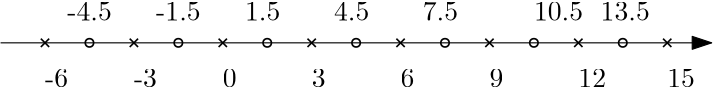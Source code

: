 <?xml version="1.0"?>
<!DOCTYPE ipe SYSTEM "ipe.dtd">
<ipe version="70005" creator="Ipe 7.1.3">
<info created="D:20140407232714" modified="D:20140408001240"/>
<ipestyle name="basic">
<symbol name="arrow/arc(spx)">
<path stroke="sym-stroke" fill="sym-stroke" pen="sym-pen">
0 0 m
-1 0.333 l
-1 -0.333 l
h
</path>
</symbol>
<symbol name="arrow/farc(spx)">
<path stroke="sym-stroke" fill="white" pen="sym-pen">
0 0 m
-1 0.333 l
-1 -0.333 l
h
</path>
</symbol>
<symbol name="mark/circle(sx)" transformations="translations">
<path fill="sym-stroke">
0.6 0 0 0.6 0 0 e
0.4 0 0 0.4 0 0 e
</path>
</symbol>
<symbol name="mark/disk(sx)" transformations="translations">
<path fill="sym-stroke">
0.6 0 0 0.6 0 0 e
</path>
</symbol>
<symbol name="mark/fdisk(sfx)" transformations="translations">
<group>
<path fill="sym-fill">
0.5 0 0 0.5 0 0 e
</path>
<path fill="sym-stroke" fillrule="eofill">
0.6 0 0 0.6 0 0 e
0.4 0 0 0.4 0 0 e
</path>
</group>
</symbol>
<symbol name="mark/box(sx)" transformations="translations">
<path fill="sym-stroke" fillrule="eofill">
-0.6 -0.6 m
0.6 -0.6 l
0.6 0.6 l
-0.6 0.6 l
h
-0.4 -0.4 m
0.4 -0.4 l
0.4 0.4 l
-0.4 0.4 l
h
</path>
</symbol>
<symbol name="mark/square(sx)" transformations="translations">
<path fill="sym-stroke">
-0.6 -0.6 m
0.6 -0.6 l
0.6 0.6 l
-0.6 0.6 l
h
</path>
</symbol>
<symbol name="mark/fsquare(sfx)" transformations="translations">
<group>
<path fill="sym-fill">
-0.5 -0.5 m
0.5 -0.5 l
0.5 0.5 l
-0.5 0.5 l
h
</path>
<path fill="sym-stroke" fillrule="eofill">
-0.6 -0.6 m
0.6 -0.6 l
0.6 0.6 l
-0.6 0.6 l
h
-0.4 -0.4 m
0.4 -0.4 l
0.4 0.4 l
-0.4 0.4 l
h
</path>
</group>
</symbol>
<symbol name="mark/cross(sx)" transformations="translations">
<group>
<path fill="sym-stroke">
-0.43 -0.57 m
0.57 0.43 l
0.43 0.57 l
-0.57 -0.43 l
h
</path>
<path fill="sym-stroke">
-0.43 0.57 m
0.57 -0.43 l
0.43 -0.57 l
-0.57 0.43 l
h
</path>
</group>
</symbol>
<symbol name="arrow/fnormal(spx)">
<path stroke="sym-stroke" fill="white" pen="sym-pen">
0 0 m
-1 0.333 l
-1 -0.333 l
h
</path>
</symbol>
<symbol name="arrow/pointed(spx)">
<path stroke="sym-stroke" fill="sym-stroke" pen="sym-pen">
0 0 m
-1 0.333 l
-0.8 0 l
-1 -0.333 l
h
</path>
</symbol>
<symbol name="arrow/fpointed(spx)">
<path stroke="sym-stroke" fill="white" pen="sym-pen">
0 0 m
-1 0.333 l
-0.8 0 l
-1 -0.333 l
h
</path>
</symbol>
<symbol name="arrow/linear(spx)">
<path stroke="sym-stroke" pen="sym-pen">
-1 0.333 m
0 0 l
-1 -0.333 l
</path>
</symbol>
<symbol name="arrow/fdouble(spx)">
<path stroke="sym-stroke" fill="white" pen="sym-pen">
0 0 m
-1 0.333 l
-1 -0.333 l
h
-1 0 m
-2 0.333 l
-2 -0.333 l
h
</path>
</symbol>
<symbol name="arrow/double(spx)">
<path stroke="sym-stroke" fill="sym-stroke" pen="sym-pen">
0 0 m
-1 0.333 l
-1 -0.333 l
h
-1 0 m
-2 0.333 l
-2 -0.333 l
h
</path>
</symbol>
<pen name="heavier" value="0.8"/>
<pen name="fat" value="1.2"/>
<pen name="ultrafat" value="2"/>
<symbolsize name="large" value="5"/>
<symbolsize name="small" value="2"/>
<symbolsize name="tiny" value="1.1"/>
<arrowsize name="large" value="10"/>
<arrowsize name="small" value="5"/>
<arrowsize name="tiny" value="3"/>
<color name="red" value="1 0 0"/>
<color name="green" value="0 1 0"/>
<color name="blue" value="0 0 1"/>
<color name="yellow" value="1 1 0"/>
<color name="orange" value="1 0.647 0"/>
<color name="gold" value="1 0.843 0"/>
<color name="purple" value="0.627 0.125 0.941"/>
<color name="gray" value="0.745"/>
<color name="brown" value="0.647 0.165 0.165"/>
<color name="navy" value="0 0 0.502"/>
<color name="pink" value="1 0.753 0.796"/>
<color name="seagreen" value="0.18 0.545 0.341"/>
<color name="turquoise" value="0.251 0.878 0.816"/>
<color name="violet" value="0.933 0.51 0.933"/>
<color name="darkblue" value="0 0 0.545"/>
<color name="darkcyan" value="0 0.545 0.545"/>
<color name="darkgray" value="0.663"/>
<color name="darkgreen" value="0 0.392 0"/>
<color name="darkmagenta" value="0.545 0 0.545"/>
<color name="darkorange" value="1 0.549 0"/>
<color name="darkred" value="0.545 0 0"/>
<color name="lightblue" value="0.678 0.847 0.902"/>
<color name="lightcyan" value="0.878 1 1"/>
<color name="lightgray" value="0.827"/>
<color name="lightgreen" value="0.565 0.933 0.565"/>
<color name="lightyellow" value="1 1 0.878"/>
<dashstyle name="dashed" value="[4] 0"/>
<dashstyle name="dotted" value="[1 3] 0"/>
<dashstyle name="dash dotted" value="[4 2 1 2] 0"/>
<dashstyle name="dash dot dotted" value="[4 2 1 2 1 2] 0"/>
<textsize name="large" value="\large"/>
<textsize name="Large" value="\Large"/>
<textsize name="LARGE" value="\LARGE"/>
<textsize name="huge" value="\huge"/>
<textsize name="Huge" value="\Huge"/>
<textsize name="small" value="\small"/>
<textsize name="footnote" value="\footnotesize"/>
<textsize name="tiny" value="\tiny"/>
<textstyle name="center" begin="\begin{center}" end="\end{center}"/>
<textstyle name="itemize" begin="\begin{itemize}" end="\end{itemize}"/>
<textstyle name="item" begin="\begin{itemize}\item{}" end="\end{itemize}"/>
<gridsize name="4 pts" value="4"/>
<gridsize name="8 pts (~3 mm)" value="8"/>
<gridsize name="16 pts (~6 mm)" value="16"/>
<gridsize name="32 pts (~12 mm)" value="32"/>
<gridsize name="10 pts (~3.5 mm)" value="10"/>
<gridsize name="20 pts (~7 mm)" value="20"/>
<gridsize name="14 pts (~5 mm)" value="14"/>
<gridsize name="28 pts (~10 mm)" value="28"/>
<gridsize name="56 pts (~20 mm)" value="56"/>
<anglesize name="90 deg" value="90"/>
<anglesize name="60 deg" value="60"/>
<anglesize name="45 deg" value="45"/>
<anglesize name="30 deg" value="30"/>
<anglesize name="22.5 deg" value="22.5"/>
<tiling name="falling" angle="-60" step="4" width="1"/>
<tiling name="rising" angle="30" step="4" width="1"/>
</ipestyle>
<page>
<layer name="alpha"/>
<view layers="alpha" active="alpha"/>
<path layer="alpha" stroke="black" fill="red" arrow="normal/normal">
128 576 m
384 576 l
</path>
<use name="mark/cross(sx)" pos="368 576" size="normal" stroke="black"/>
<use name="mark/cross(sx)" pos="336 576" size="normal" stroke="black"/>
<use name="mark/cross(sx)" pos="304 576" size="normal" stroke="black"/>
<use name="mark/cross(sx)" pos="272 576" size="normal" stroke="black"/>
<use name="mark/cross(sx)" pos="240 576" size="normal" stroke="black"/>
<use name="mark/cross(sx)" pos="208 576" size="normal" stroke="black"/>
<use name="mark/cross(sx)" pos="176 576" size="normal" stroke="black"/>
<use name="mark/cross(sx)" pos="144 576" size="normal" stroke="black"/>
<text transformations="translations" pos="144 560" stroke="black" type="label" width="8.302" height="6.42" depth="0" valign="baseline">-6</text>
<text transformations="translations" pos="176 560" stroke="black" type="label" width="8.302" height="6.42" depth="0" valign="baseline">-3</text>
<text transformations="translations" pos="208 560" stroke="black" type="label" width="4.981" height="6.42" depth="0" valign="baseline">0</text>
<text transformations="translations" pos="240 560" stroke="black" type="label" width="4.981" height="6.42" depth="0" valign="baseline">3</text>
<text transformations="translations" pos="272 560" stroke="black" type="label" width="4.981" height="6.42" depth="0" valign="baseline">6</text>
<text transformations="translations" pos="304 560" stroke="black" type="label" width="4.981" height="6.42" depth="0" valign="baseline">9</text>
<text transformations="translations" pos="336 560" stroke="black" type="label" width="9.963" height="6.42" depth="0" valign="baseline">12</text>
<text transformations="translations" pos="368 560" stroke="black" type="label" width="9.963" height="6.42" depth="0" valign="baseline">15</text>
<use name="mark/circle(sx)" pos="160 576" size="normal" stroke="black"/>
<use name="mark/circle(sx)" pos="192 576" size="normal" stroke="black"/>
<use name="mark/circle(sx)" pos="224 576" size="normal" stroke="black"/>
<use name="mark/circle(sx)" pos="256 576" size="normal" stroke="black"/>
<use name="mark/circle(sx)" pos="288 576" size="normal" stroke="black"/>
<use name="mark/circle(sx)" pos="320 576" size="normal" stroke="black"/>
<use name="mark/circle(sx)" pos="352 576" size="normal" stroke="black"/>
<text matrix="1 0 0 1 -8 -8" transformations="translations" pos="160 592" stroke="black" type="label" width="16.051" height="6.42" depth="0" valign="baseline">-4.5</text>
<text transformations="translations" pos="184 584" stroke="black" type="label" width="16.051" height="6.42" depth="0" valign="baseline">-1.5</text>
<text transformations="translations" pos="216 584" stroke="black" type="label" width="12.73" height="6.42" depth="0" valign="baseline">1.5</text>
<text transformations="translations" pos="248 584" stroke="black" type="label" width="12.73" height="6.42" depth="0" valign="baseline">4.5</text>
<text transformations="translations" pos="280 584" stroke="black" type="label" width="12.73" height="6.42" depth="0" valign="baseline">7.5</text>
<text transformations="translations" pos="320 584" stroke="black" type="label" width="21.032" height="6.42" depth="0" valign="baseline">10.5
</text>
<text transformations="translations" pos="344 584" stroke="black" type="label" width="17.711" height="6.42" depth="0" valign="baseline">13.5</text>
</page>
</ipe>
